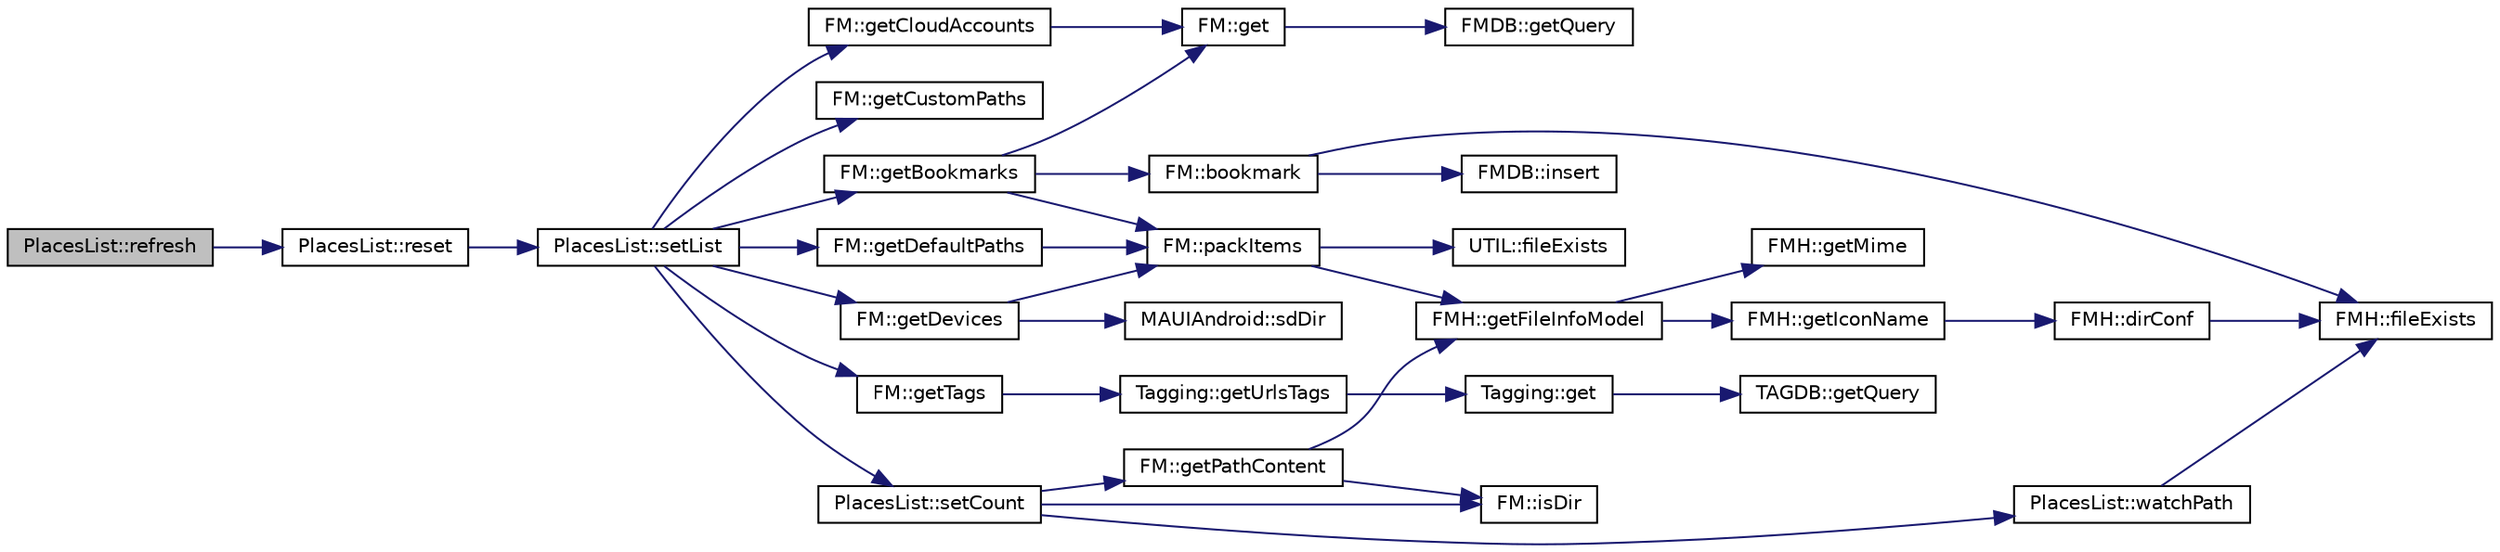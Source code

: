 digraph "PlacesList::refresh"
{
 // INTERACTIVE_SVG=YES
 // LATEX_PDF_SIZE
  edge [fontname="Helvetica",fontsize="10",labelfontname="Helvetica",labelfontsize="10"];
  node [fontname="Helvetica",fontsize="10",shape=record];
  rankdir="LR";
  Node74 [label="PlacesList::refresh",height=0.2,width=0.4,color="black", fillcolor="grey75", style="filled", fontcolor="black",tooltip=" "];
  Node74 -> Node75 [color="midnightblue",fontsize="10",style="solid",fontname="Helvetica"];
  Node75 [label="PlacesList::reset",height=0.2,width=0.4,color="black", fillcolor="white", style="filled",URL="$class_places_list.html#ab5382f7dc4b06d050f8a932921625b73",tooltip=" "];
  Node75 -> Node76 [color="midnightblue",fontsize="10",style="solid",fontname="Helvetica"];
  Node76 [label="PlacesList::setList",height=0.2,width=0.4,color="black", fillcolor="white", style="filled",URL="$class_places_list.html#a97a8a712f20cd66fe4db1dcc5a29dba2",tooltip=" "];
  Node76 -> Node77 [color="midnightblue",fontsize="10",style="solid",fontname="Helvetica"];
  Node77 [label="FM::getDefaultPaths",height=0.2,width=0.4,color="black", fillcolor="white", style="filled",URL="$class_f_m.html#ad7dfcd13bfd9f22583842cac76079d3f",tooltip=" "];
  Node77 -> Node78 [color="midnightblue",fontsize="10",style="solid",fontname="Helvetica"];
  Node78 [label="FM::packItems",height=0.2,width=0.4,color="black", fillcolor="white", style="filled",URL="$class_f_m.html#adef3e821a8b8bea88fce75e8b7c2a265",tooltip=" "];
  Node78 -> Node79 [color="midnightblue",fontsize="10",style="solid",fontname="Helvetica"];
  Node79 [label="UTIL::fileExists",height=0.2,width=0.4,color="black", fillcolor="white", style="filled",URL="$namespace_u_t_i_l.html#ac943f29fc308bd3396df8849df657ab6",tooltip=" "];
  Node78 -> Node80 [color="midnightblue",fontsize="10",style="solid",fontname="Helvetica"];
  Node80 [label="FMH::getFileInfoModel",height=0.2,width=0.4,color="black", fillcolor="white", style="filled",URL="$namespace_f_m_h.html#ac748bdab6e71b54b5817eee0ab5f63ed",tooltip=" "];
  Node80 -> Node81 [color="midnightblue",fontsize="10",style="solid",fontname="Helvetica"];
  Node81 [label="FMH::getMime",height=0.2,width=0.4,color="black", fillcolor="white", style="filled",URL="$namespace_f_m_h.html#ae5ec7c16319a70d5e440e697c1f77302",tooltip=" "];
  Node80 -> Node82 [color="midnightblue",fontsize="10",style="solid",fontname="Helvetica"];
  Node82 [label="FMH::getIconName",height=0.2,width=0.4,color="black", fillcolor="white", style="filled",URL="$namespace_f_m_h.html#ab081b4a8e2faedbe025f94fa44113bac",tooltip=" "];
  Node82 -> Node83 [color="midnightblue",fontsize="10",style="solid",fontname="Helvetica"];
  Node83 [label="FMH::dirConf",height=0.2,width=0.4,color="black", fillcolor="white", style="filled",URL="$namespace_f_m_h.html#a1b405335d77e0369742dde8540bc7add",tooltip=" "];
  Node83 -> Node84 [color="midnightblue",fontsize="10",style="solid",fontname="Helvetica"];
  Node84 [label="FMH::fileExists",height=0.2,width=0.4,color="black", fillcolor="white", style="filled",URL="$namespace_f_m_h.html#a96fb85b0283389ba71e8a20daeab400f",tooltip=" "];
  Node76 -> Node85 [color="midnightblue",fontsize="10",style="solid",fontname="Helvetica"];
  Node85 [label="FM::getCustomPaths",height=0.2,width=0.4,color="black", fillcolor="white", style="filled",URL="$class_f_m.html#abe0c2b9d19d11a7c7eb4874c1bdf8643",tooltip=" "];
  Node76 -> Node86 [color="midnightblue",fontsize="10",style="solid",fontname="Helvetica"];
  Node86 [label="FM::getBookmarks",height=0.2,width=0.4,color="black", fillcolor="white", style="filled",URL="$class_f_m.html#acbf41f8d414bedff66474a6324ecf701",tooltip=" "];
  Node86 -> Node87 [color="midnightblue",fontsize="10",style="solid",fontname="Helvetica"];
  Node87 [label="FM::bookmark",height=0.2,width=0.4,color="black", fillcolor="white", style="filled",URL="$class_f_m.html#a14d0a34d3377a2932245f47ac50437c1",tooltip=" "];
  Node87 -> Node84 [color="midnightblue",fontsize="10",style="solid",fontname="Helvetica"];
  Node87 -> Node88 [color="midnightblue",fontsize="10",style="solid",fontname="Helvetica"];
  Node88 [label="FMDB::insert",height=0.2,width=0.4,color="black", fillcolor="white", style="filled",URL="$class_f_m_d_b.html#afc495c661d1e3d4305daf8380d027c59",tooltip=" "];
  Node86 -> Node89 [color="midnightblue",fontsize="10",style="solid",fontname="Helvetica"];
  Node89 [label="FM::get",height=0.2,width=0.4,color="black", fillcolor="white", style="filled",URL="$class_f_m.html#a8d5fbc7b4e91a588e0b84d01ca221def",tooltip=" "];
  Node89 -> Node90 [color="midnightblue",fontsize="10",style="solid",fontname="Helvetica"];
  Node90 [label="FMDB::getQuery",height=0.2,width=0.4,color="black", fillcolor="white", style="filled",URL="$class_f_m_d_b.html#add4db2d5a6ea1f0cda68a3310a5e4371",tooltip=" "];
  Node86 -> Node78 [color="midnightblue",fontsize="10",style="solid",fontname="Helvetica"];
  Node76 -> Node91 [color="midnightblue",fontsize="10",style="solid",fontname="Helvetica"];
  Node91 [label="FM::getDevices",height=0.2,width=0.4,color="black", fillcolor="white", style="filled",URL="$class_f_m.html#af6f17df8dd5f13cdf82e6d3eeb069929",tooltip=" "];
  Node91 -> Node78 [color="midnightblue",fontsize="10",style="solid",fontname="Helvetica"];
  Node91 -> Node92 [color="midnightblue",fontsize="10",style="solid",fontname="Helvetica"];
  Node92 [label="MAUIAndroid::sdDir",height=0.2,width=0.4,color="black", fillcolor="white", style="filled",URL="$class_m_a_u_i_android.html#a5d577d11f874618ea84de124b98f2796",tooltip=" "];
  Node76 -> Node93 [color="midnightblue",fontsize="10",style="solid",fontname="Helvetica"];
  Node93 [label="FM::getTags",height=0.2,width=0.4,color="black", fillcolor="white", style="filled",URL="$class_f_m.html#af93ab4bd089ed24fd113a87c61b61afe",tooltip=" "];
  Node93 -> Node94 [color="midnightblue",fontsize="10",style="solid",fontname="Helvetica"];
  Node94 [label="Tagging::getUrlsTags",height=0.2,width=0.4,color="black", fillcolor="white", style="filled",URL="$class_tagging.html#a26b4a7e1c63440be6fded39716da1939",tooltip=" "];
  Node94 -> Node95 [color="midnightblue",fontsize="10",style="solid",fontname="Helvetica"];
  Node95 [label="Tagging::get",height=0.2,width=0.4,color="black", fillcolor="white", style="filled",URL="$class_tagging.html#a31eafb22f7c6343f6a6e1a60c0b46d1b",tooltip=" "];
  Node95 -> Node96 [color="midnightblue",fontsize="10",style="solid",fontname="Helvetica"];
  Node96 [label="TAGDB::getQuery",height=0.2,width=0.4,color="black", fillcolor="white", style="filled",URL="$class_t_a_g_d_b.html#ae90d363ffa72013cdfe742c606888432",tooltip=" "];
  Node76 -> Node97 [color="midnightblue",fontsize="10",style="solid",fontname="Helvetica"];
  Node97 [label="FM::getCloudAccounts",height=0.2,width=0.4,color="black", fillcolor="white", style="filled",URL="$class_f_m.html#ab35ae365933e06aeafb9e7e60d0484e3",tooltip=" "];
  Node97 -> Node89 [color="midnightblue",fontsize="10",style="solid",fontname="Helvetica"];
  Node76 -> Node98 [color="midnightblue",fontsize="10",style="solid",fontname="Helvetica"];
  Node98 [label="PlacesList::setCount",height=0.2,width=0.4,color="black", fillcolor="white", style="filled",URL="$class_places_list.html#a28e115db76b8e6f53158833037e5e959",tooltip=" "];
  Node98 -> Node99 [color="midnightblue",fontsize="10",style="solid",fontname="Helvetica"];
  Node99 [label="FM::isDir",height=0.2,width=0.4,color="black", fillcolor="white", style="filled",URL="$class_f_m.html#a8d97fbe1844512d305cf49631e242502",tooltip=" "];
  Node98 -> Node100 [color="midnightblue",fontsize="10",style="solid",fontname="Helvetica"];
  Node100 [label="FM::getPathContent",height=0.2,width=0.4,color="black", fillcolor="white", style="filled",URL="$class_f_m.html#a77bf044f9e7b8b1cec0eb4a3dcd5e526",tooltip=" "];
  Node100 -> Node80 [color="midnightblue",fontsize="10",style="solid",fontname="Helvetica"];
  Node100 -> Node99 [color="midnightblue",fontsize="10",style="solid",fontname="Helvetica"];
  Node98 -> Node101 [color="midnightblue",fontsize="10",style="solid",fontname="Helvetica"];
  Node101 [label="PlacesList::watchPath",height=0.2,width=0.4,color="black", fillcolor="white", style="filled",URL="$class_places_list.html#a51701e8ada861a6736b25e3990bea1a7",tooltip=" "];
  Node101 -> Node84 [color="midnightblue",fontsize="10",style="solid",fontname="Helvetica"];
}
